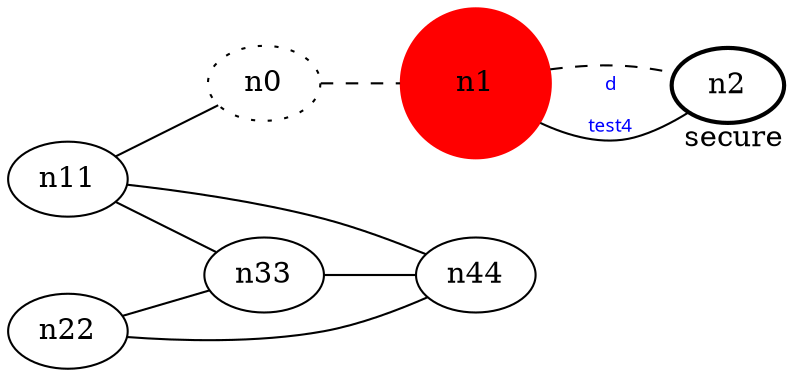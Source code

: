 graph test4 {
	rankdir=LR;
	fontcolor=blue; /* c0; c2147483649; c0 -- c1 */
	n0 [style=dotted, fillcolor="#123456"]; // c2; c3; c2 -- c3
	n1 [height=1, width=1, color=red, style=filled];
	n2 [style=bold, xlabel="secure"];
	n0 -- n1 -- n2[style=dashed];
	n1 -- n2 [fontname="comic sans", label="d\n\l\G", fontcolor=blue, fontsize=9];
	n11 -- n0;
	n11 -- n33;
	n11 -- n44;
	n22 -- n33;
	n22 -- n44;
	n33 -- n44;
}
